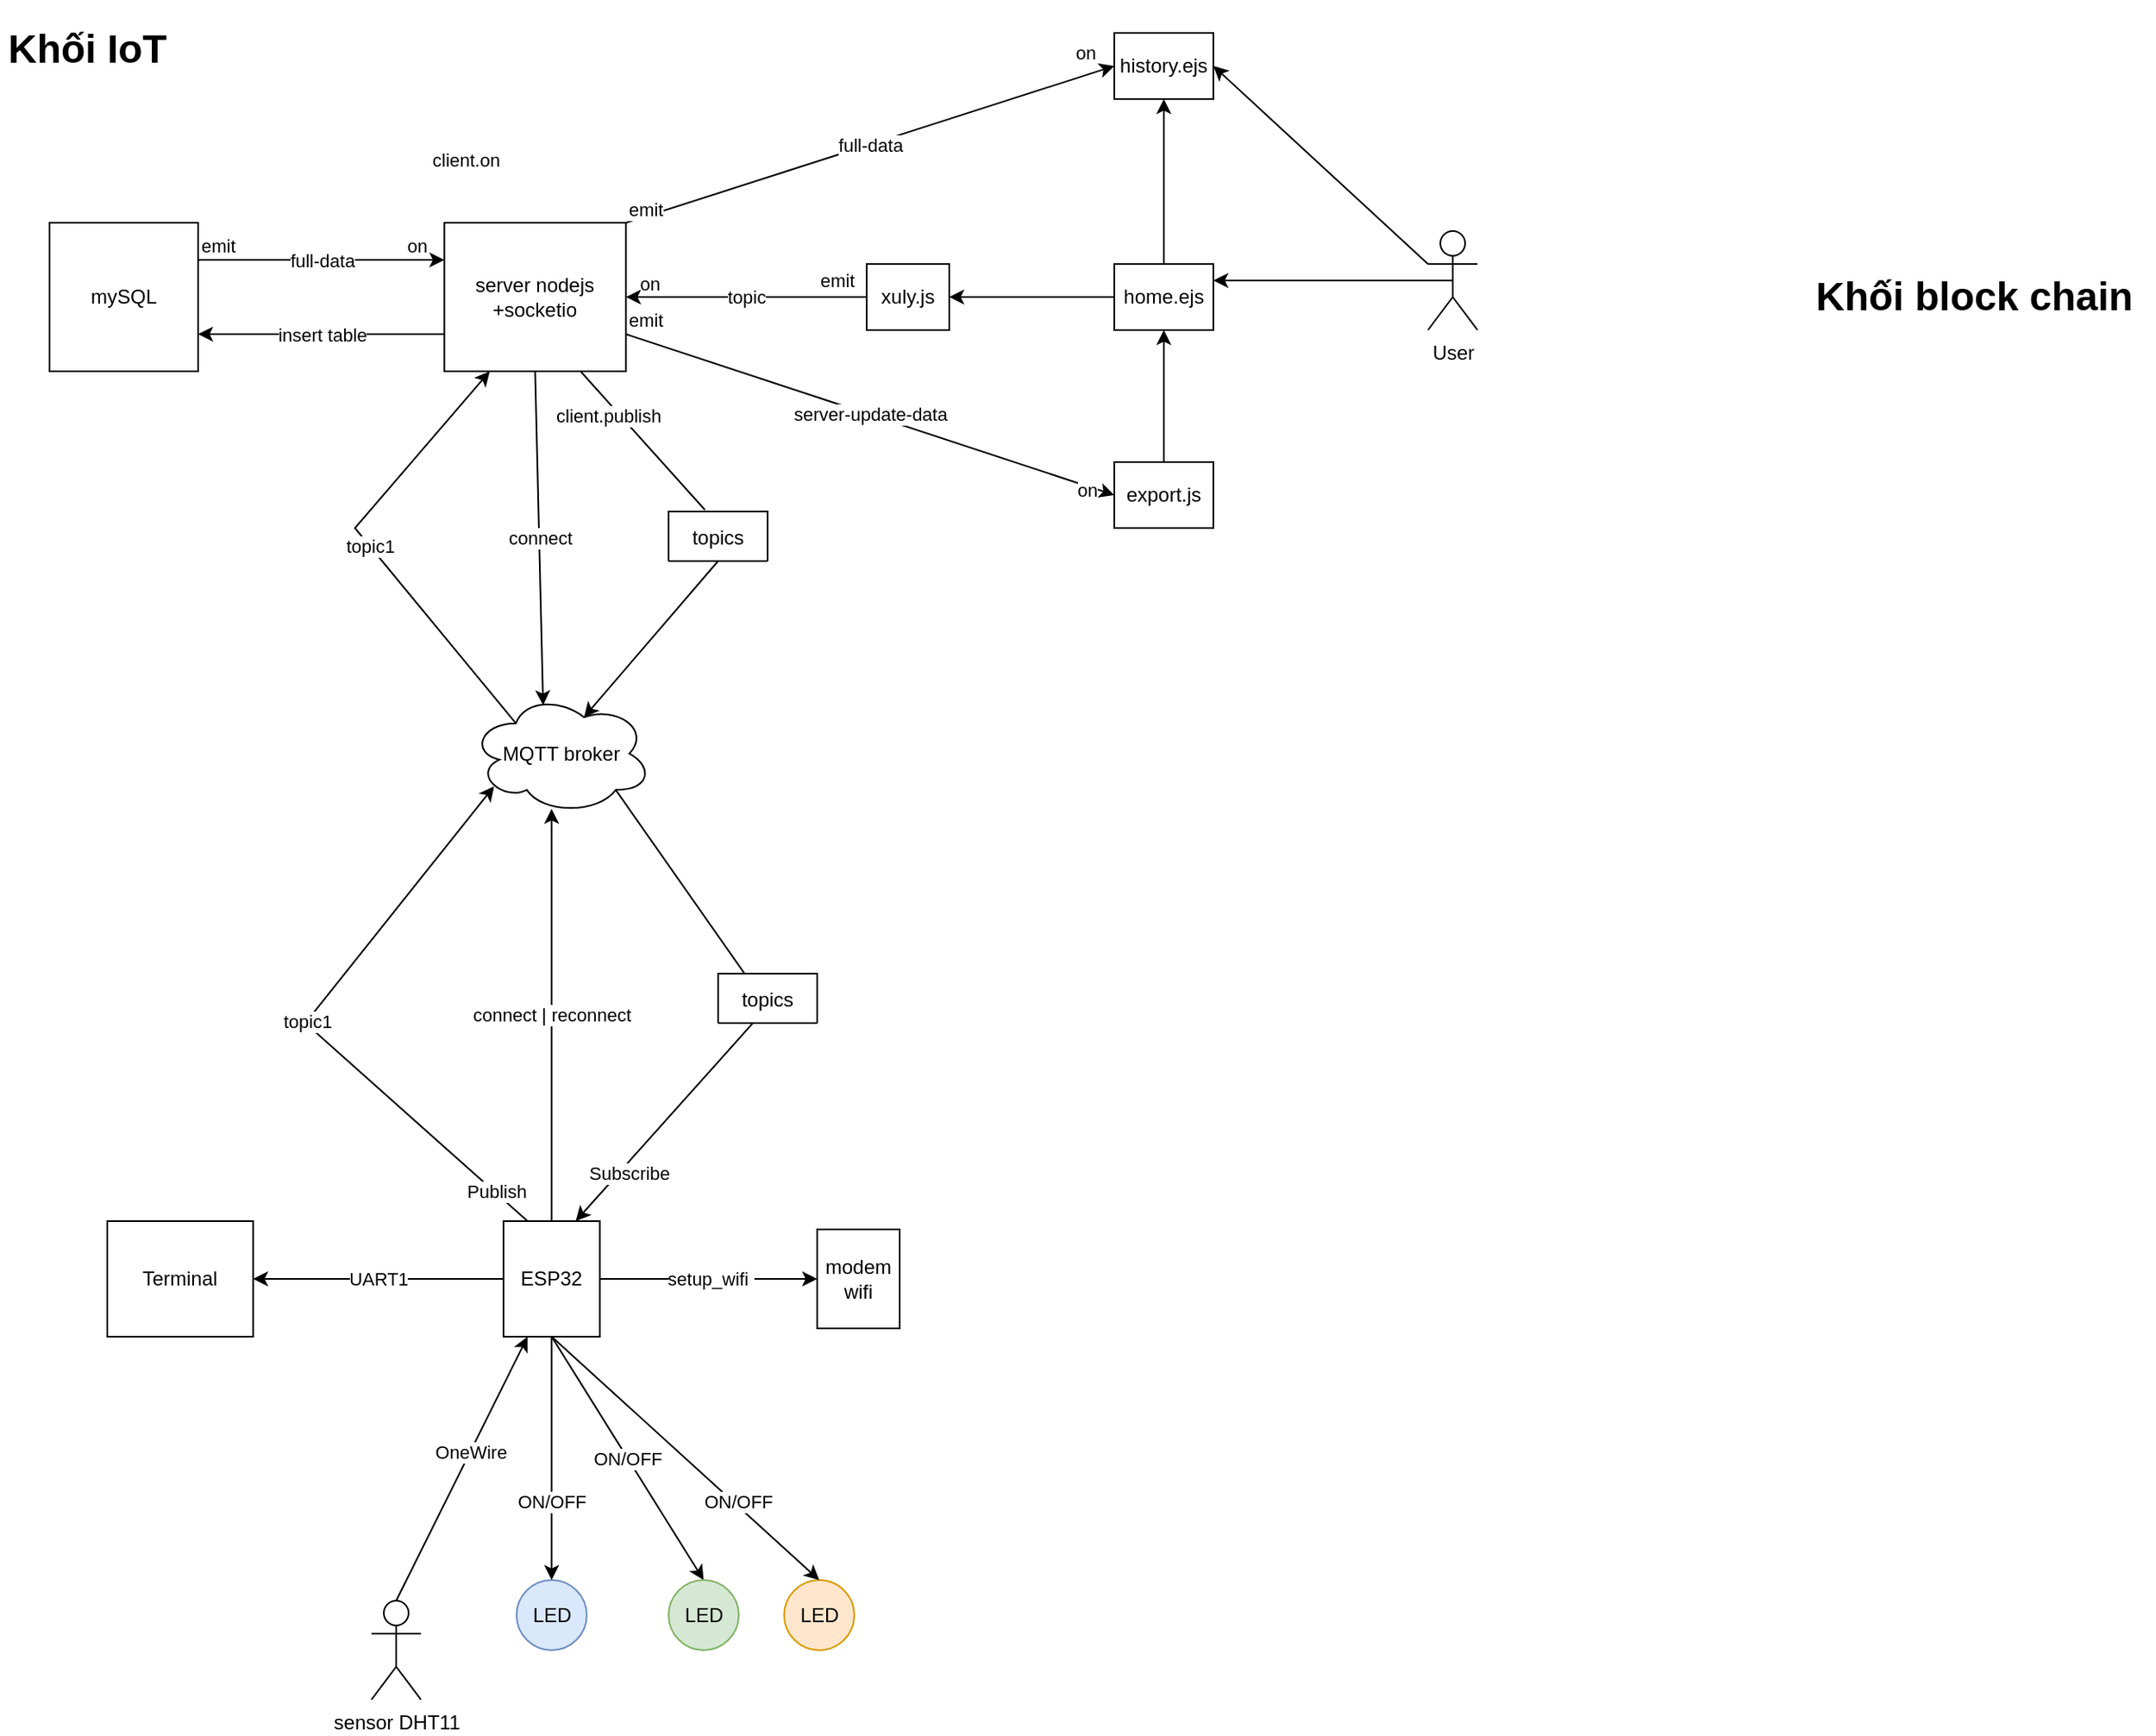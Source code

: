 <mxfile version="17.2.2" type="github">
  <diagram id="UM0ldJh-TKYMPD7hWYN_" name="Page-1">
    <mxGraphModel dx="1869" dy="1022" grid="1" gridSize="10" guides="1" tooltips="1" connect="1" arrows="1" fold="1" page="1" pageScale="1" pageWidth="1654" pageHeight="1169" background="none" math="0" shadow="0">
      <root>
        <mxCell id="0" />
        <mxCell id="1" parent="0" />
        <mxCell id="ZTR0N_lIvHsauShFplQp-5" value="&lt;h1&gt;Khối block chain&lt;/h1&gt;" style="text;html=1;strokeColor=none;fillColor=none;spacing=5;spacingTop=-20;whiteSpace=wrap;overflow=hidden;rounded=0;" vertex="1" parent="1">
          <mxGeometry x="1110" y="200" width="210" height="30" as="geometry" />
        </mxCell>
        <mxCell id="ZTR0N_lIvHsauShFplQp-6" value="&lt;h1&gt;Khối IoT&lt;/h1&gt;" style="text;html=1;strokeColor=none;fillColor=none;spacing=5;spacingTop=-20;whiteSpace=wrap;overflow=hidden;rounded=0;" vertex="1" parent="1">
          <mxGeometry x="15" y="50" width="120" height="40" as="geometry" />
        </mxCell>
        <mxCell id="ZTR0N_lIvHsauShFplQp-7" value="sensor DHT11&lt;br&gt;" style="shape=umlActor;verticalLabelPosition=bottom;verticalAlign=top;html=1;outlineConnect=0;" vertex="1" parent="1">
          <mxGeometry x="240" y="1010" width="30" height="60" as="geometry" />
        </mxCell>
        <mxCell id="ZTR0N_lIvHsauShFplQp-8" value="ESP32" style="rounded=0;whiteSpace=wrap;html=1;" vertex="1" parent="1">
          <mxGeometry x="320" y="780" width="58.33" height="70" as="geometry" />
        </mxCell>
        <mxCell id="ZTR0N_lIvHsauShFplQp-10" value="" style="endArrow=classic;html=1;rounded=0;exitX=0.5;exitY=0;exitDx=0;exitDy=0;exitPerimeter=0;entryX=0.25;entryY=1;entryDx=0;entryDy=0;" edge="1" parent="1" source="ZTR0N_lIvHsauShFplQp-7" target="ZTR0N_lIvHsauShFplQp-8">
          <mxGeometry relative="1" as="geometry">
            <mxPoint x="224.17" y="840" as="sourcePoint" />
            <mxPoint x="324.17" y="840" as="targetPoint" />
            <Array as="points" />
          </mxGeometry>
        </mxCell>
        <mxCell id="ZTR0N_lIvHsauShFplQp-11" value="OneWire" style="edgeLabel;resizable=0;html=1;align=center;verticalAlign=middle;" connectable="0" vertex="1" parent="ZTR0N_lIvHsauShFplQp-10">
          <mxGeometry relative="1" as="geometry">
            <mxPoint x="5" y="-10" as="offset" />
          </mxGeometry>
        </mxCell>
        <mxCell id="ZTR0N_lIvHsauShFplQp-13" value="MQTT broker" style="ellipse;shape=cloud;whiteSpace=wrap;html=1;" vertex="1" parent="1">
          <mxGeometry x="300" y="460" width="110" height="73.33" as="geometry" />
        </mxCell>
        <mxCell id="ZTR0N_lIvHsauShFplQp-14" value="server nodejs&lt;br&gt;+socketio" style="rounded=0;whiteSpace=wrap;html=1;" vertex="1" parent="1">
          <mxGeometry x="284.17" y="175" width="110" height="90" as="geometry" />
        </mxCell>
        <mxCell id="ZTR0N_lIvHsauShFplQp-16" value="export.js" style="rounded=0;whiteSpace=wrap;html=1;" vertex="1" parent="1">
          <mxGeometry x="690" y="320" width="60" height="40" as="geometry" />
        </mxCell>
        <mxCell id="ZTR0N_lIvHsauShFplQp-17" value="history.ejs" style="rounded=0;whiteSpace=wrap;html=1;" vertex="1" parent="1">
          <mxGeometry x="690" y="60" width="60" height="40" as="geometry" />
        </mxCell>
        <mxCell id="ZTR0N_lIvHsauShFplQp-18" value="home.ejs" style="rounded=0;whiteSpace=wrap;html=1;" vertex="1" parent="1">
          <mxGeometry x="690" y="200" width="60" height="40" as="geometry" />
        </mxCell>
        <mxCell id="ZTR0N_lIvHsauShFplQp-20" value="xuly.js" style="rounded=0;whiteSpace=wrap;html=1;" vertex="1" parent="1">
          <mxGeometry x="540" y="200" width="50" height="40" as="geometry" />
        </mxCell>
        <mxCell id="ZTR0N_lIvHsauShFplQp-21" value="mySQL" style="rounded=0;whiteSpace=wrap;html=1;" vertex="1" parent="1">
          <mxGeometry x="45" y="175" width="90" height="90" as="geometry" />
        </mxCell>
        <mxCell id="ZTR0N_lIvHsauShFplQp-26" value="modem&lt;br&gt;wifi" style="rounded=0;whiteSpace=wrap;html=1;" vertex="1" parent="1">
          <mxGeometry x="510.0" y="785" width="50" height="60" as="geometry" />
        </mxCell>
        <mxCell id="ZTR0N_lIvHsauShFplQp-27" value="" style="endArrow=classic;html=1;rounded=0;entryX=0;entryY=0.5;entryDx=0;entryDy=0;exitX=1;exitY=0.5;exitDx=0;exitDy=0;" edge="1" parent="1" source="ZTR0N_lIvHsauShFplQp-8" target="ZTR0N_lIvHsauShFplQp-26">
          <mxGeometry relative="1" as="geometry">
            <mxPoint x="344.17" y="990" as="sourcePoint" />
            <mxPoint x="484.17" y="920" as="targetPoint" />
          </mxGeometry>
        </mxCell>
        <mxCell id="ZTR0N_lIvHsauShFplQp-28" value="setup_wifi&amp;nbsp;" style="edgeLabel;resizable=0;html=1;align=center;verticalAlign=middle;" connectable="0" vertex="1" parent="ZTR0N_lIvHsauShFplQp-27">
          <mxGeometry relative="1" as="geometry" />
        </mxCell>
        <mxCell id="ZTR0N_lIvHsauShFplQp-31" value="Terminal" style="rounded=0;whiteSpace=wrap;html=1;" vertex="1" parent="1">
          <mxGeometry x="80" y="780" width="88.33" height="70" as="geometry" />
        </mxCell>
        <mxCell id="ZTR0N_lIvHsauShFplQp-32" value="" style="endArrow=classic;html=1;rounded=0;exitX=0;exitY=0.5;exitDx=0;exitDy=0;entryX=1;entryY=0.5;entryDx=0;entryDy=0;" edge="1" parent="1" source="ZTR0N_lIvHsauShFplQp-8" target="ZTR0N_lIvHsauShFplQp-31">
          <mxGeometry relative="1" as="geometry">
            <mxPoint x="384.17" y="910" as="sourcePoint" />
            <mxPoint x="484.17" y="910" as="targetPoint" />
          </mxGeometry>
        </mxCell>
        <mxCell id="ZTR0N_lIvHsauShFplQp-33" value="UART1" style="edgeLabel;resizable=0;html=1;align=center;verticalAlign=middle;" connectable="0" vertex="1" parent="ZTR0N_lIvHsauShFplQp-32">
          <mxGeometry relative="1" as="geometry" />
        </mxCell>
        <mxCell id="ZTR0N_lIvHsauShFplQp-35" value="" style="endArrow=classic;html=1;rounded=0;exitX=0.5;exitY=1;exitDx=0;exitDy=0;entryX=0.5;entryY=0;entryDx=0;entryDy=0;" edge="1" parent="1" source="ZTR0N_lIvHsauShFplQp-8" target="ZTR0N_lIvHsauShFplQp-89">
          <mxGeometry relative="1" as="geometry">
            <mxPoint x="384.17" y="1100" as="sourcePoint" />
            <mxPoint x="299.17" y="1100" as="targetPoint" />
          </mxGeometry>
        </mxCell>
        <mxCell id="ZTR0N_lIvHsauShFplQp-36" value="ON/OFF" style="edgeLabel;resizable=0;html=1;align=center;verticalAlign=middle;" connectable="0" vertex="1" parent="ZTR0N_lIvHsauShFplQp-35">
          <mxGeometry relative="1" as="geometry" />
        </mxCell>
        <mxCell id="ZTR0N_lIvHsauShFplQp-39" value="" style="endArrow=classic;html=1;rounded=0;exitX=0.5;exitY=0;exitDx=0;exitDy=0;entryX=0.447;entryY=0.957;entryDx=0;entryDy=0;entryPerimeter=0;" edge="1" parent="1" source="ZTR0N_lIvHsauShFplQp-8" target="ZTR0N_lIvHsauShFplQp-13">
          <mxGeometry relative="1" as="geometry">
            <mxPoint x="314.17" y="990" as="sourcePoint" />
            <mxPoint x="414.17" y="990" as="targetPoint" />
          </mxGeometry>
        </mxCell>
        <mxCell id="ZTR0N_lIvHsauShFplQp-40" value="connect | reconnect" style="edgeLabel;resizable=0;html=1;align=center;verticalAlign=middle;" connectable="0" vertex="1" parent="ZTR0N_lIvHsauShFplQp-39">
          <mxGeometry relative="1" as="geometry" />
        </mxCell>
        <mxCell id="ZTR0N_lIvHsauShFplQp-41" value="" style="endArrow=classic;html=1;rounded=0;exitX=0.5;exitY=1;exitDx=0;exitDy=0;entryX=0.4;entryY=0.1;entryDx=0;entryDy=0;entryPerimeter=0;" edge="1" parent="1" source="ZTR0N_lIvHsauShFplQp-14" target="ZTR0N_lIvHsauShFplQp-13">
          <mxGeometry relative="1" as="geometry">
            <mxPoint x="314.17" y="630" as="sourcePoint" />
            <mxPoint x="414.17" y="630" as="targetPoint" />
          </mxGeometry>
        </mxCell>
        <mxCell id="ZTR0N_lIvHsauShFplQp-42" value="connect" style="edgeLabel;resizable=0;html=1;align=center;verticalAlign=middle;" connectable="0" vertex="1" parent="ZTR0N_lIvHsauShFplQp-41">
          <mxGeometry relative="1" as="geometry" />
        </mxCell>
        <mxCell id="ZTR0N_lIvHsauShFplQp-60" value="" style="endArrow=classic;html=1;rounded=0;exitX=1;exitY=0.25;exitDx=0;exitDy=0;entryX=0;entryY=0.25;entryDx=0;entryDy=0;" edge="1" parent="1" source="ZTR0N_lIvHsauShFplQp-21" target="ZTR0N_lIvHsauShFplQp-14">
          <mxGeometry relative="1" as="geometry">
            <mxPoint x="310" y="380" as="sourcePoint" />
            <mxPoint x="470" y="380" as="targetPoint" />
          </mxGeometry>
        </mxCell>
        <mxCell id="ZTR0N_lIvHsauShFplQp-61" value="full-data" style="edgeLabel;resizable=0;html=1;align=center;verticalAlign=middle;" connectable="0" vertex="1" parent="ZTR0N_lIvHsauShFplQp-60">
          <mxGeometry relative="1" as="geometry" />
        </mxCell>
        <mxCell id="ZTR0N_lIvHsauShFplQp-62" value="emit" style="edgeLabel;resizable=0;html=1;align=left;verticalAlign=bottom;" connectable="0" vertex="1" parent="ZTR0N_lIvHsauShFplQp-60">
          <mxGeometry x="-1" relative="1" as="geometry" />
        </mxCell>
        <mxCell id="ZTR0N_lIvHsauShFplQp-63" value="on" style="edgeLabel;resizable=0;html=1;align=right;verticalAlign=bottom;" connectable="0" vertex="1" parent="ZTR0N_lIvHsauShFplQp-60">
          <mxGeometry x="1" relative="1" as="geometry">
            <mxPoint x="-10" as="offset" />
          </mxGeometry>
        </mxCell>
        <mxCell id="ZTR0N_lIvHsauShFplQp-64" value="" style="endArrow=classic;html=1;rounded=0;entryX=0;entryY=0.5;entryDx=0;entryDy=0;exitX=1;exitY=0;exitDx=0;exitDy=0;" edge="1" parent="1" source="ZTR0N_lIvHsauShFplQp-14" target="ZTR0N_lIvHsauShFplQp-17">
          <mxGeometry relative="1" as="geometry">
            <mxPoint x="310" y="380" as="sourcePoint" />
            <mxPoint x="470" y="380" as="targetPoint" />
          </mxGeometry>
        </mxCell>
        <mxCell id="ZTR0N_lIvHsauShFplQp-65" value="full-data" style="edgeLabel;resizable=0;html=1;align=center;verticalAlign=middle;" connectable="0" vertex="1" parent="ZTR0N_lIvHsauShFplQp-64">
          <mxGeometry relative="1" as="geometry" />
        </mxCell>
        <mxCell id="ZTR0N_lIvHsauShFplQp-66" value="emit" style="edgeLabel;resizable=0;html=1;align=left;verticalAlign=bottom;" connectable="0" vertex="1" parent="ZTR0N_lIvHsauShFplQp-64">
          <mxGeometry x="-1" relative="1" as="geometry" />
        </mxCell>
        <mxCell id="ZTR0N_lIvHsauShFplQp-67" value="on" style="edgeLabel;resizable=0;html=1;align=right;verticalAlign=bottom;" connectable="0" vertex="1" parent="ZTR0N_lIvHsauShFplQp-64">
          <mxGeometry x="1" relative="1" as="geometry">
            <mxPoint x="-10" as="offset" />
          </mxGeometry>
        </mxCell>
        <mxCell id="ZTR0N_lIvHsauShFplQp-71" value="" style="endArrow=classic;html=1;rounded=0;entryX=1;entryY=0.75;entryDx=0;entryDy=0;exitX=0;exitY=0.75;exitDx=0;exitDy=0;" edge="1" parent="1" source="ZTR0N_lIvHsauShFplQp-14" target="ZTR0N_lIvHsauShFplQp-21">
          <mxGeometry relative="1" as="geometry">
            <mxPoint x="49.17" y="440" as="sourcePoint" />
            <mxPoint x="149.17" y="440" as="targetPoint" />
          </mxGeometry>
        </mxCell>
        <mxCell id="ZTR0N_lIvHsauShFplQp-72" value="insert table" style="edgeLabel;resizable=0;html=1;align=center;verticalAlign=middle;" connectable="0" vertex="1" parent="ZTR0N_lIvHsauShFplQp-71">
          <mxGeometry relative="1" as="geometry" />
        </mxCell>
        <mxCell id="ZTR0N_lIvHsauShFplQp-73" value="User" style="shape=umlActor;verticalLabelPosition=bottom;verticalAlign=top;html=1;outlineConnect=0;" vertex="1" parent="1">
          <mxGeometry x="880" y="180" width="30" height="60" as="geometry" />
        </mxCell>
        <mxCell id="ZTR0N_lIvHsauShFplQp-78" value="" style="endArrow=classic;html=1;rounded=0;entryX=1;entryY=0.5;entryDx=0;entryDy=0;exitX=0;exitY=0.5;exitDx=0;exitDy=0;" edge="1" parent="1" source="ZTR0N_lIvHsauShFplQp-20" target="ZTR0N_lIvHsauShFplQp-14">
          <mxGeometry relative="1" as="geometry">
            <mxPoint x="550" y="280" as="sourcePoint" />
            <mxPoint x="710" y="280" as="targetPoint" />
            <Array as="points" />
          </mxGeometry>
        </mxCell>
        <mxCell id="ZTR0N_lIvHsauShFplQp-79" value="topic" style="edgeLabel;resizable=0;html=1;align=center;verticalAlign=middle;" connectable="0" vertex="1" parent="ZTR0N_lIvHsauShFplQp-78">
          <mxGeometry relative="1" as="geometry" />
        </mxCell>
        <mxCell id="ZTR0N_lIvHsauShFplQp-80" value="emit" style="edgeLabel;resizable=0;html=1;align=left;verticalAlign=bottom;" connectable="0" vertex="1" parent="ZTR0N_lIvHsauShFplQp-78">
          <mxGeometry x="-1" relative="1" as="geometry">
            <mxPoint x="-30" y="-2" as="offset" />
          </mxGeometry>
        </mxCell>
        <mxCell id="ZTR0N_lIvHsauShFplQp-81" value="on" style="edgeLabel;resizable=0;html=1;align=right;verticalAlign=bottom;" connectable="0" vertex="1" parent="ZTR0N_lIvHsauShFplQp-78">
          <mxGeometry x="1" relative="1" as="geometry">
            <mxPoint x="21" as="offset" />
          </mxGeometry>
        </mxCell>
        <mxCell id="ZTR0N_lIvHsauShFplQp-82" value="" style="endArrow=classic;html=1;rounded=0;exitX=1;exitY=0.75;exitDx=0;exitDy=0;entryX=0;entryY=0.5;entryDx=0;entryDy=0;" edge="1" parent="1" source="ZTR0N_lIvHsauShFplQp-14" target="ZTR0N_lIvHsauShFplQp-16">
          <mxGeometry relative="1" as="geometry">
            <mxPoint x="490" y="370" as="sourcePoint" />
            <mxPoint x="650" y="370" as="targetPoint" />
          </mxGeometry>
        </mxCell>
        <mxCell id="ZTR0N_lIvHsauShFplQp-83" value="server-update-data" style="edgeLabel;resizable=0;html=1;align=center;verticalAlign=middle;" connectable="0" vertex="1" parent="ZTR0N_lIvHsauShFplQp-82">
          <mxGeometry relative="1" as="geometry" />
        </mxCell>
        <mxCell id="ZTR0N_lIvHsauShFplQp-84" value="emit" style="edgeLabel;resizable=0;html=1;align=left;verticalAlign=bottom;" connectable="0" vertex="1" parent="ZTR0N_lIvHsauShFplQp-82">
          <mxGeometry x="-1" relative="1" as="geometry" />
        </mxCell>
        <mxCell id="ZTR0N_lIvHsauShFplQp-85" value="on" style="edgeLabel;resizable=0;html=1;align=right;verticalAlign=bottom;" connectable="0" vertex="1" parent="ZTR0N_lIvHsauShFplQp-82">
          <mxGeometry x="1" relative="1" as="geometry">
            <mxPoint x="-10" y="5" as="offset" />
          </mxGeometry>
        </mxCell>
        <mxCell id="ZTR0N_lIvHsauShFplQp-89" value="LED" style="ellipse;whiteSpace=wrap;html=1;aspect=fixed;fillColor=#d5e8d4;strokeColor=#82b366;" vertex="1" parent="1">
          <mxGeometry x="420" y="997.5" width="42.5" height="42.5" as="geometry" />
        </mxCell>
        <mxCell id="ZTR0N_lIvHsauShFplQp-90" value="" style="endArrow=classic;html=1;rounded=0;exitX=0;exitY=0.5;exitDx=0;exitDy=0;entryX=1;entryY=0.5;entryDx=0;entryDy=0;" edge="1" parent="1" source="ZTR0N_lIvHsauShFplQp-18" target="ZTR0N_lIvHsauShFplQp-20">
          <mxGeometry width="50" height="50" relative="1" as="geometry">
            <mxPoint x="410" y="360" as="sourcePoint" />
            <mxPoint x="630" y="320" as="targetPoint" />
          </mxGeometry>
        </mxCell>
        <mxCell id="ZTR0N_lIvHsauShFplQp-91" value="" style="endArrow=classic;html=1;rounded=0;exitX=0.5;exitY=0;exitDx=0;exitDy=0;entryX=0.5;entryY=1;entryDx=0;entryDy=0;" edge="1" parent="1" source="ZTR0N_lIvHsauShFplQp-18" target="ZTR0N_lIvHsauShFplQp-17">
          <mxGeometry width="50" height="50" relative="1" as="geometry">
            <mxPoint x="760" y="470" as="sourcePoint" />
            <mxPoint x="810" y="420" as="targetPoint" />
          </mxGeometry>
        </mxCell>
        <mxCell id="ZTR0N_lIvHsauShFplQp-93" value="" style="endArrow=classic;html=1;rounded=0;entryX=1;entryY=0.5;entryDx=0;entryDy=0;exitX=0;exitY=0.333;exitDx=0;exitDy=0;exitPerimeter=0;" edge="1" parent="1" source="ZTR0N_lIvHsauShFplQp-73" target="ZTR0N_lIvHsauShFplQp-17">
          <mxGeometry width="50" height="50" relative="1" as="geometry">
            <mxPoint x="750" y="190" as="sourcePoint" />
            <mxPoint x="800" y="140" as="targetPoint" />
          </mxGeometry>
        </mxCell>
        <mxCell id="ZTR0N_lIvHsauShFplQp-94" value="" style="endArrow=classic;html=1;rounded=0;exitX=0.25;exitY=0.25;exitDx=0;exitDy=0;exitPerimeter=0;entryX=0.25;entryY=1;entryDx=0;entryDy=0;" edge="1" parent="1" source="ZTR0N_lIvHsauShFplQp-13" target="ZTR0N_lIvHsauShFplQp-14">
          <mxGeometry relative="1" as="geometry">
            <mxPoint x="327.5" y="638.332" as="sourcePoint" />
            <mxPoint x="284.17" y="265" as="targetPoint" />
            <Array as="points">
              <mxPoint x="230" y="360" />
            </Array>
          </mxGeometry>
        </mxCell>
        <mxCell id="ZTR0N_lIvHsauShFplQp-95" value="topic1" style="edgeLabel;resizable=0;html=1;align=center;verticalAlign=middle;" connectable="0" vertex="1" parent="ZTR0N_lIvHsauShFplQp-94">
          <mxGeometry relative="1" as="geometry" />
        </mxCell>
        <mxCell id="ZTR0N_lIvHsauShFplQp-96" value="client.on" style="edgeLabel;resizable=0;html=1;align=left;verticalAlign=bottom;" connectable="0" vertex="1" parent="ZTR0N_lIvHsauShFplQp-94">
          <mxGeometry x="-1" relative="1" as="geometry">
            <mxPoint x="-53" y="-333" as="offset" />
          </mxGeometry>
        </mxCell>
        <mxCell id="ZTR0N_lIvHsauShFplQp-97" value="" style="endArrow=classic;html=1;rounded=0;exitX=0.5;exitY=1;exitDx=0;exitDy=0;entryX=0.625;entryY=0.2;entryDx=0;entryDy=0;entryPerimeter=0;startArrow=none;" edge="1" parent="1" source="ZTR0N_lIvHsauShFplQp-116" target="ZTR0N_lIvHsauShFplQp-13">
          <mxGeometry relative="1" as="geometry">
            <mxPoint x="350" y="420" as="sourcePoint" />
            <mxPoint x="510" y="420" as="targetPoint" />
            <Array as="points" />
          </mxGeometry>
        </mxCell>
        <mxCell id="ZTR0N_lIvHsauShFplQp-100" value="" style="endArrow=classic;html=1;rounded=0;exitX=0.25;exitY=0;exitDx=0;exitDy=0;entryX=0.13;entryY=0.77;entryDx=0;entryDy=0;entryPerimeter=0;" edge="1" parent="1" source="ZTR0N_lIvHsauShFplQp-8" target="ZTR0N_lIvHsauShFplQp-13">
          <mxGeometry relative="1" as="geometry">
            <mxPoint x="70" y="780" as="sourcePoint" />
            <mxPoint x="230" y="780" as="targetPoint" />
            <Array as="points">
              <mxPoint x="200" y="660" />
            </Array>
          </mxGeometry>
        </mxCell>
        <mxCell id="ZTR0N_lIvHsauShFplQp-101" value="topic1" style="edgeLabel;resizable=0;html=1;align=center;verticalAlign=middle;" connectable="0" vertex="1" parent="ZTR0N_lIvHsauShFplQp-100">
          <mxGeometry relative="1" as="geometry" />
        </mxCell>
        <mxCell id="ZTR0N_lIvHsauShFplQp-102" value="Publish" style="edgeLabel;resizable=0;html=1;align=left;verticalAlign=bottom;" connectable="0" vertex="1" parent="ZTR0N_lIvHsauShFplQp-100">
          <mxGeometry x="-1" relative="1" as="geometry">
            <mxPoint x="-39" y="-10" as="offset" />
          </mxGeometry>
        </mxCell>
        <mxCell id="ZTR0N_lIvHsauShFplQp-103" value="" style="endArrow=classic;html=1;rounded=0;exitX=0.8;exitY=0.8;exitDx=0;exitDy=0;exitPerimeter=0;entryX=0.75;entryY=0;entryDx=0;entryDy=0;" edge="1" parent="1" source="ZTR0N_lIvHsauShFplQp-13" target="ZTR0N_lIvHsauShFplQp-8">
          <mxGeometry relative="1" as="geometry">
            <mxPoint x="350" y="810" as="sourcePoint" />
            <mxPoint x="510" y="810" as="targetPoint" />
            <Array as="points">
              <mxPoint x="480" y="650" />
            </Array>
          </mxGeometry>
        </mxCell>
        <mxCell id="ZTR0N_lIvHsauShFplQp-105" value="Subscribe" style="edgeLabel;resizable=0;html=1;align=left;verticalAlign=bottom;" connectable="0" vertex="1" parent="ZTR0N_lIvHsauShFplQp-103">
          <mxGeometry x="-1" relative="1" as="geometry">
            <mxPoint x="-18" y="241" as="offset" />
          </mxGeometry>
        </mxCell>
        <mxCell id="ZTR0N_lIvHsauShFplQp-107" value="" style="endArrow=classic;html=1;rounded=0;exitX=0.5;exitY=0;exitDx=0;exitDy=0;entryX=0.5;entryY=1;entryDx=0;entryDy=0;" edge="1" parent="1" source="ZTR0N_lIvHsauShFplQp-16" target="ZTR0N_lIvHsauShFplQp-18">
          <mxGeometry width="50" height="50" relative="1" as="geometry">
            <mxPoint x="580" y="260" as="sourcePoint" />
            <mxPoint x="630" y="210" as="targetPoint" />
          </mxGeometry>
        </mxCell>
        <mxCell id="ZTR0N_lIvHsauShFplQp-108" value="" style="endArrow=classic;html=1;rounded=0;exitX=0.5;exitY=0.5;exitDx=0;exitDy=0;exitPerimeter=0;entryX=1;entryY=0.25;entryDx=0;entryDy=0;" edge="1" parent="1" source="ZTR0N_lIvHsauShFplQp-73" target="ZTR0N_lIvHsauShFplQp-18">
          <mxGeometry width="50" height="50" relative="1" as="geometry">
            <mxPoint x="580" y="260" as="sourcePoint" />
            <mxPoint x="750" y="220" as="targetPoint" />
          </mxGeometry>
        </mxCell>
        <mxCell id="ZTR0N_lIvHsauShFplQp-110" value="LED" style="ellipse;whiteSpace=wrap;html=1;aspect=fixed;fillColor=#ffe6cc;strokeColor=#d79b00;" vertex="1" parent="1">
          <mxGeometry x="490" y="997.5" width="42.5" height="42.5" as="geometry" />
        </mxCell>
        <mxCell id="ZTR0N_lIvHsauShFplQp-111" value="LED" style="ellipse;whiteSpace=wrap;html=1;aspect=fixed;fillColor=#dae8fc;strokeColor=#6c8ebf;" vertex="1" parent="1">
          <mxGeometry x="327.91" y="997.5" width="42.5" height="42.5" as="geometry" />
        </mxCell>
        <mxCell id="ZTR0N_lIvHsauShFplQp-112" value="" style="endArrow=classic;html=1;rounded=0;exitX=0.5;exitY=1;exitDx=0;exitDy=0;entryX=0.5;entryY=0;entryDx=0;entryDy=0;" edge="1" parent="1" source="ZTR0N_lIvHsauShFplQp-8" target="ZTR0N_lIvHsauShFplQp-111">
          <mxGeometry relative="1" as="geometry">
            <mxPoint x="349.165" y="850" as="sourcePoint" />
            <mxPoint x="441.25" y="997.5" as="targetPoint" />
            <Array as="points" />
          </mxGeometry>
        </mxCell>
        <mxCell id="ZTR0N_lIvHsauShFplQp-113" value="ON/OFF" style="edgeLabel;resizable=0;html=1;align=center;verticalAlign=middle;" connectable="0" vertex="1" parent="ZTR0N_lIvHsauShFplQp-112">
          <mxGeometry relative="1" as="geometry">
            <mxPoint y="26" as="offset" />
          </mxGeometry>
        </mxCell>
        <mxCell id="ZTR0N_lIvHsauShFplQp-114" value="" style="endArrow=classic;html=1;rounded=0;exitX=0.5;exitY=1;exitDx=0;exitDy=0;entryX=0.5;entryY=0;entryDx=0;entryDy=0;" edge="1" parent="1" source="ZTR0N_lIvHsauShFplQp-8" target="ZTR0N_lIvHsauShFplQp-110">
          <mxGeometry relative="1" as="geometry">
            <mxPoint x="349.165" y="850" as="sourcePoint" />
            <mxPoint x="441.25" y="997.5" as="targetPoint" />
            <Array as="points" />
          </mxGeometry>
        </mxCell>
        <mxCell id="ZTR0N_lIvHsauShFplQp-115" value="ON/OFF" style="edgeLabel;resizable=0;html=1;align=center;verticalAlign=middle;" connectable="0" vertex="1" parent="ZTR0N_lIvHsauShFplQp-114">
          <mxGeometry relative="1" as="geometry">
            <mxPoint x="32" y="26" as="offset" />
          </mxGeometry>
        </mxCell>
        <mxCell id="ZTR0N_lIvHsauShFplQp-116" value="topics" style="swimlane;fontStyle=0;childLayout=stackLayout;horizontal=1;startSize=30;horizontalStack=0;resizeParent=1;resizeParentMax=0;resizeLast=0;collapsible=1;marginBottom=0;" vertex="1" collapsed="1" parent="1">
          <mxGeometry x="420" y="350" width="60" height="30" as="geometry">
            <mxRectangle x="420" y="350" width="150" height="120" as="alternateBounds" />
          </mxGeometry>
        </mxCell>
        <mxCell id="ZTR0N_lIvHsauShFplQp-117" value="livingroomLight" style="text;strokeColor=none;fillColor=none;align=left;verticalAlign=middle;spacingLeft=4;spacingRight=4;overflow=hidden;points=[[0,0.5],[1,0.5]];portConstraint=eastwest;rotatable=0;labelBackgroundColor=none;fontColor=#000000;" vertex="1" parent="ZTR0N_lIvHsauShFplQp-116">
          <mxGeometry y="30" width="150" height="30" as="geometry" />
        </mxCell>
        <mxCell id="ZTR0N_lIvHsauShFplQp-118" value="livingroomAirConditioner" style="text;strokeColor=none;fillColor=none;align=left;verticalAlign=middle;spacingLeft=4;spacingRight=4;overflow=hidden;points=[[0,0.5],[1,0.5]];portConstraint=eastwest;rotatable=0;" vertex="1" parent="ZTR0N_lIvHsauShFplQp-116">
          <mxGeometry y="60" width="150" height="30" as="geometry" />
        </mxCell>
        <mxCell id="ZTR0N_lIvHsauShFplQp-119" value="television" style="text;strokeColor=none;fillColor=none;align=left;verticalAlign=middle;spacingLeft=4;spacingRight=4;overflow=hidden;points=[[0,0.5],[1,0.5]];portConstraint=eastwest;rotatable=0;" vertex="1" parent="ZTR0N_lIvHsauShFplQp-116">
          <mxGeometry y="90" width="150" height="30" as="geometry" />
        </mxCell>
        <mxCell id="ZTR0N_lIvHsauShFplQp-127" value="" style="endArrow=none;html=1;rounded=0;exitX=0.75;exitY=1;exitDx=0;exitDy=0;entryX=0.367;entryY=-0.034;entryDx=0;entryDy=0;entryPerimeter=0;" edge="1" parent="1" source="ZTR0N_lIvHsauShFplQp-14" target="ZTR0N_lIvHsauShFplQp-116">
          <mxGeometry relative="1" as="geometry">
            <mxPoint x="366.67" y="265" as="sourcePoint" />
            <mxPoint x="368.75" y="474.666" as="targetPoint" />
            <Array as="points" />
          </mxGeometry>
        </mxCell>
        <mxCell id="ZTR0N_lIvHsauShFplQp-128" value="client.publish" style="edgeLabel;resizable=0;html=1;align=left;verticalAlign=bottom;" connectable="0" vertex="1" parent="ZTR0N_lIvHsauShFplQp-127">
          <mxGeometry x="-1" relative="1" as="geometry">
            <mxPoint x="-17" y="35" as="offset" />
          </mxGeometry>
        </mxCell>
        <mxCell id="ZTR0N_lIvHsauShFplQp-129" value="topics" style="swimlane;fontStyle=0;childLayout=stackLayout;horizontal=1;startSize=30;horizontalStack=0;resizeParent=1;resizeParentMax=0;resizeLast=0;collapsible=1;marginBottom=0;" vertex="1" collapsed="1" parent="1">
          <mxGeometry x="450" y="630" width="60" height="30" as="geometry">
            <mxRectangle x="450" y="630" width="150" height="120" as="alternateBounds" />
          </mxGeometry>
        </mxCell>
        <mxCell id="ZTR0N_lIvHsauShFplQp-130" value="livingroomLight" style="text;strokeColor=none;fillColor=none;align=left;verticalAlign=middle;spacingLeft=4;spacingRight=4;overflow=hidden;points=[[0,0.5],[1,0.5]];portConstraint=eastwest;rotatable=0;labelBackgroundColor=none;fontColor=#000000;" vertex="1" parent="ZTR0N_lIvHsauShFplQp-129">
          <mxGeometry y="30" width="150" height="30" as="geometry" />
        </mxCell>
        <mxCell id="ZTR0N_lIvHsauShFplQp-131" value="livingroomAirConditioner" style="text;strokeColor=none;fillColor=none;align=left;verticalAlign=middle;spacingLeft=4;spacingRight=4;overflow=hidden;points=[[0,0.5],[1,0.5]];portConstraint=eastwest;rotatable=0;" vertex="1" parent="ZTR0N_lIvHsauShFplQp-129">
          <mxGeometry y="60" width="150" height="30" as="geometry" />
        </mxCell>
        <mxCell id="ZTR0N_lIvHsauShFplQp-132" value="television" style="text;strokeColor=none;fillColor=none;align=left;verticalAlign=middle;spacingLeft=4;spacingRight=4;overflow=hidden;points=[[0,0.5],[1,0.5]];portConstraint=eastwest;rotatable=0;" vertex="1" parent="ZTR0N_lIvHsauShFplQp-129">
          <mxGeometry y="90" width="150" height="30" as="geometry" />
        </mxCell>
      </root>
    </mxGraphModel>
  </diagram>
</mxfile>
